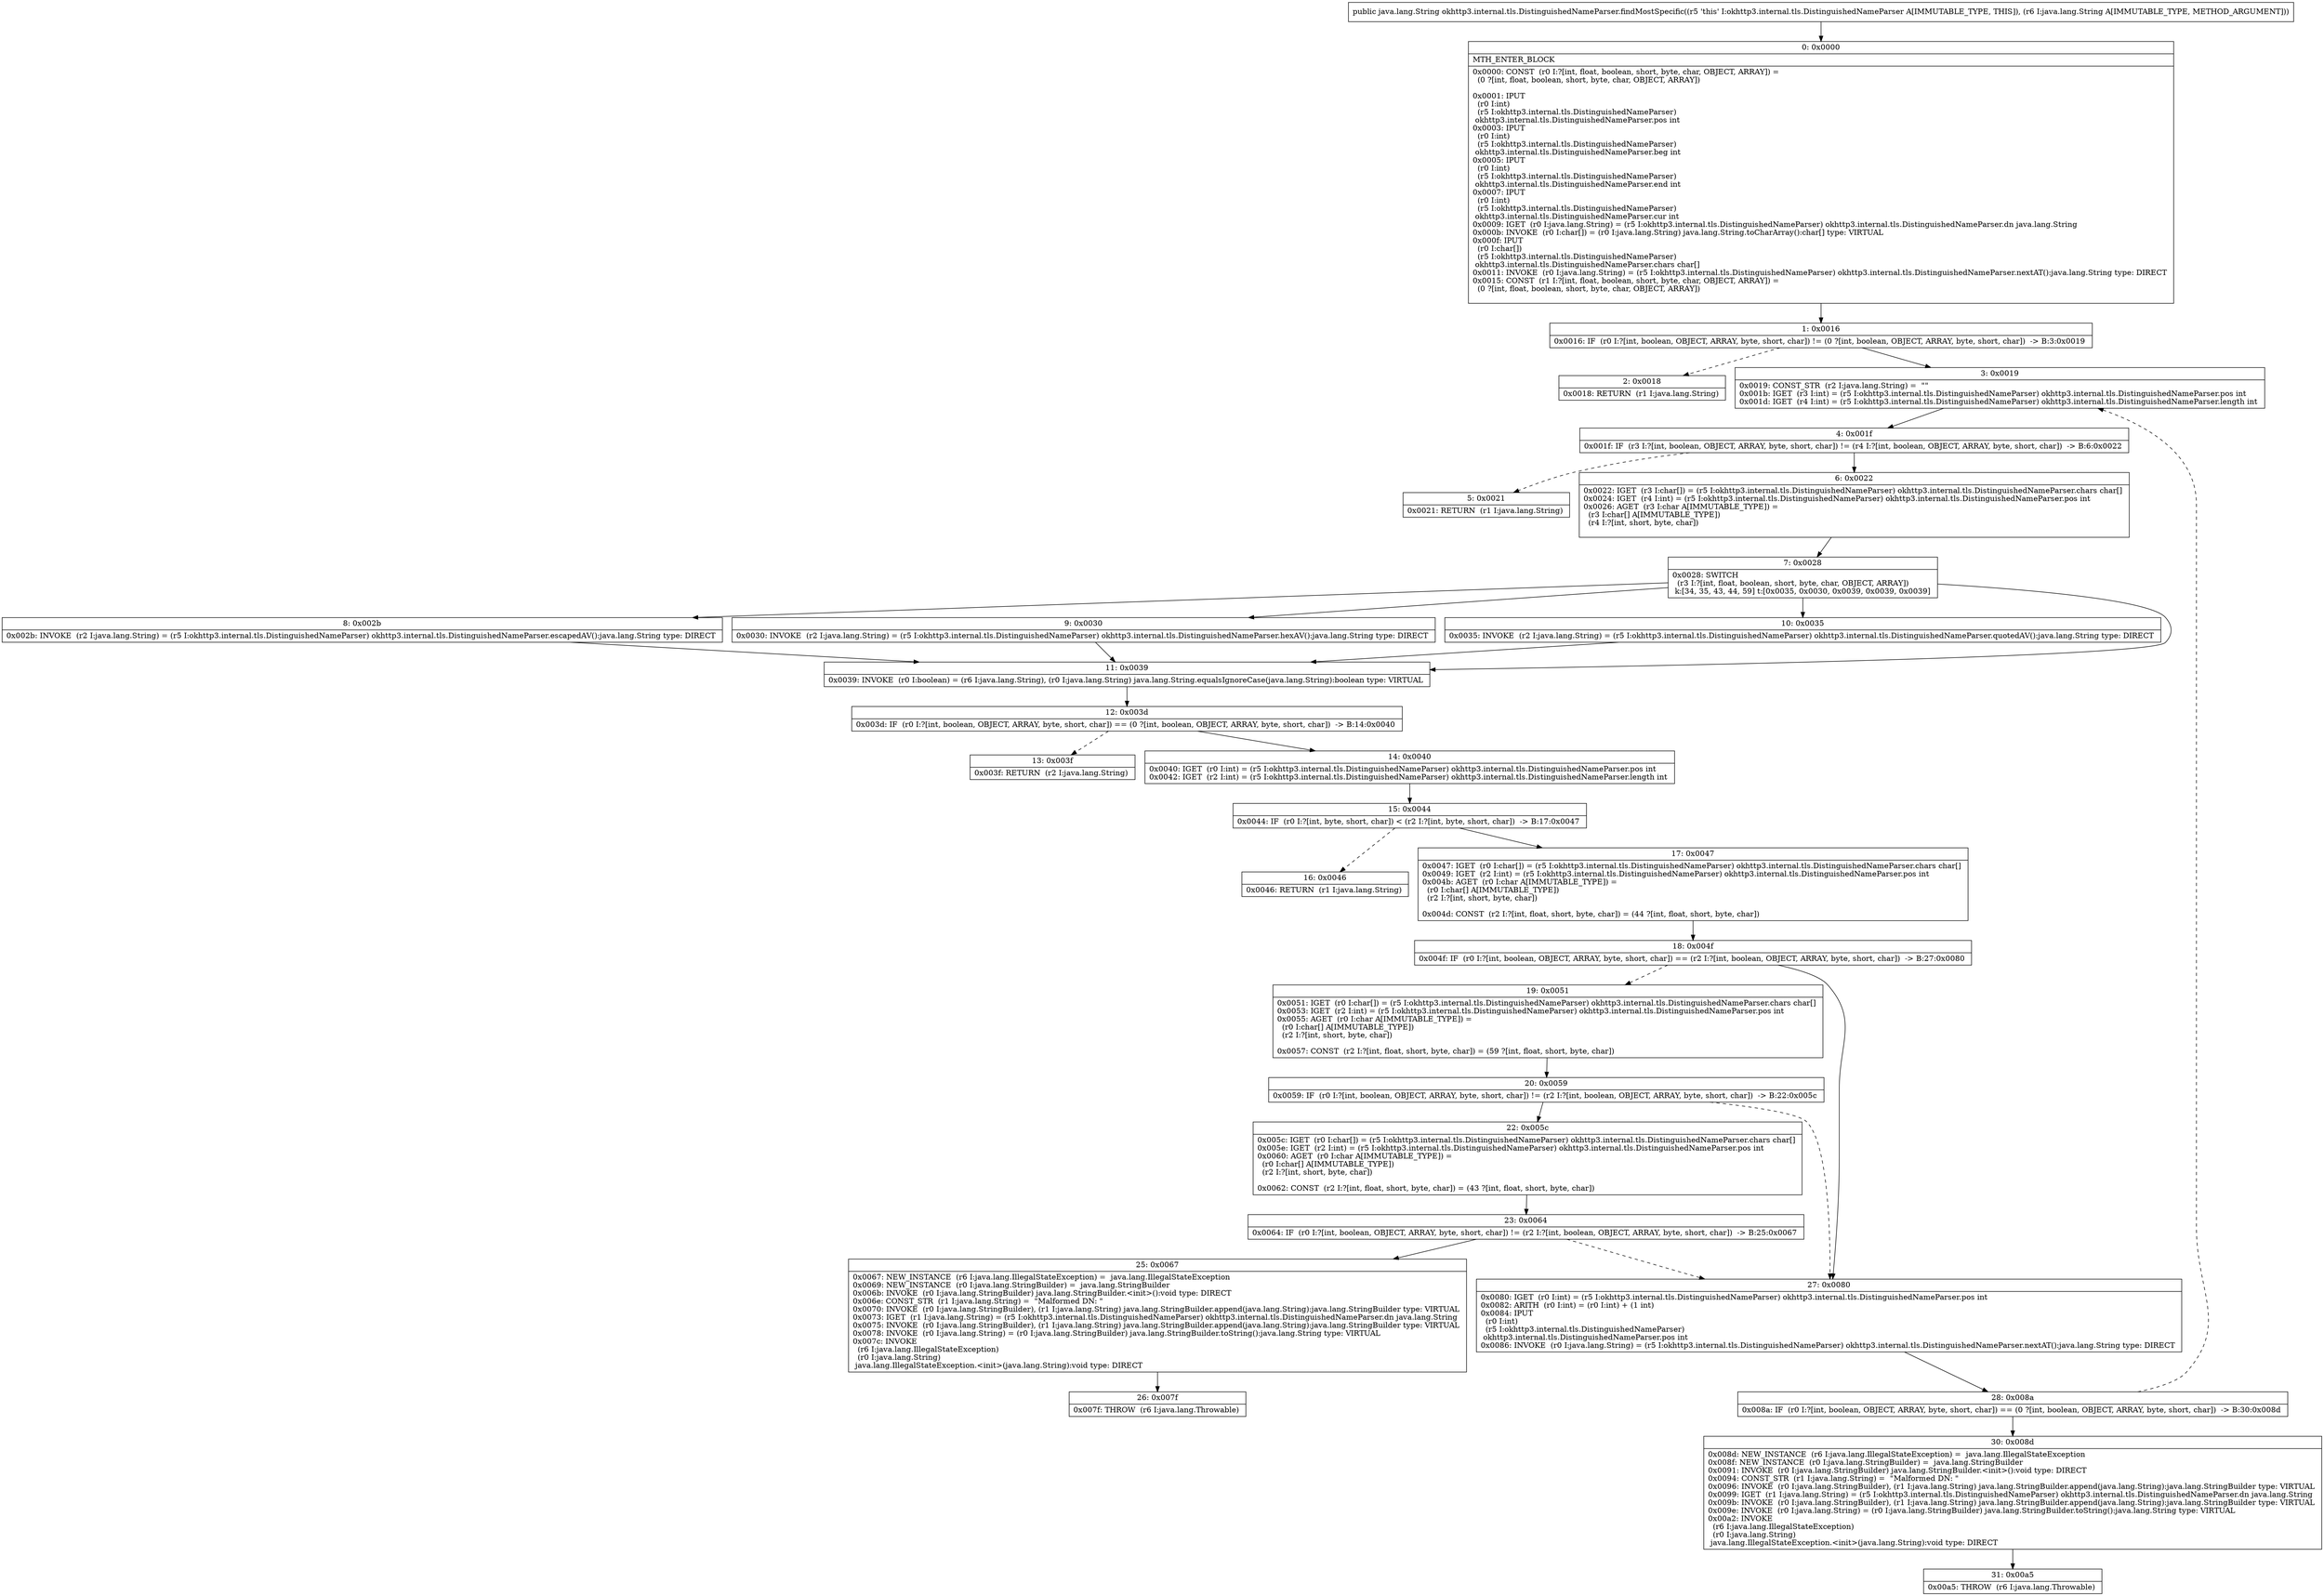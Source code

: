 digraph "CFG forokhttp3.internal.tls.DistinguishedNameParser.findMostSpecific(Ljava\/lang\/String;)Ljava\/lang\/String;" {
Node_0 [shape=record,label="{0\:\ 0x0000|MTH_ENTER_BLOCK\l|0x0000: CONST  (r0 I:?[int, float, boolean, short, byte, char, OBJECT, ARRAY]) = \l  (0 ?[int, float, boolean, short, byte, char, OBJECT, ARRAY])\l \l0x0001: IPUT  \l  (r0 I:int)\l  (r5 I:okhttp3.internal.tls.DistinguishedNameParser)\l okhttp3.internal.tls.DistinguishedNameParser.pos int \l0x0003: IPUT  \l  (r0 I:int)\l  (r5 I:okhttp3.internal.tls.DistinguishedNameParser)\l okhttp3.internal.tls.DistinguishedNameParser.beg int \l0x0005: IPUT  \l  (r0 I:int)\l  (r5 I:okhttp3.internal.tls.DistinguishedNameParser)\l okhttp3.internal.tls.DistinguishedNameParser.end int \l0x0007: IPUT  \l  (r0 I:int)\l  (r5 I:okhttp3.internal.tls.DistinguishedNameParser)\l okhttp3.internal.tls.DistinguishedNameParser.cur int \l0x0009: IGET  (r0 I:java.lang.String) = (r5 I:okhttp3.internal.tls.DistinguishedNameParser) okhttp3.internal.tls.DistinguishedNameParser.dn java.lang.String \l0x000b: INVOKE  (r0 I:char[]) = (r0 I:java.lang.String) java.lang.String.toCharArray():char[] type: VIRTUAL \l0x000f: IPUT  \l  (r0 I:char[])\l  (r5 I:okhttp3.internal.tls.DistinguishedNameParser)\l okhttp3.internal.tls.DistinguishedNameParser.chars char[] \l0x0011: INVOKE  (r0 I:java.lang.String) = (r5 I:okhttp3.internal.tls.DistinguishedNameParser) okhttp3.internal.tls.DistinguishedNameParser.nextAT():java.lang.String type: DIRECT \l0x0015: CONST  (r1 I:?[int, float, boolean, short, byte, char, OBJECT, ARRAY]) = \l  (0 ?[int, float, boolean, short, byte, char, OBJECT, ARRAY])\l \l}"];
Node_1 [shape=record,label="{1\:\ 0x0016|0x0016: IF  (r0 I:?[int, boolean, OBJECT, ARRAY, byte, short, char]) != (0 ?[int, boolean, OBJECT, ARRAY, byte, short, char])  \-\> B:3:0x0019 \l}"];
Node_2 [shape=record,label="{2\:\ 0x0018|0x0018: RETURN  (r1 I:java.lang.String) \l}"];
Node_3 [shape=record,label="{3\:\ 0x0019|0x0019: CONST_STR  (r2 I:java.lang.String) =  \"\" \l0x001b: IGET  (r3 I:int) = (r5 I:okhttp3.internal.tls.DistinguishedNameParser) okhttp3.internal.tls.DistinguishedNameParser.pos int \l0x001d: IGET  (r4 I:int) = (r5 I:okhttp3.internal.tls.DistinguishedNameParser) okhttp3.internal.tls.DistinguishedNameParser.length int \l}"];
Node_4 [shape=record,label="{4\:\ 0x001f|0x001f: IF  (r3 I:?[int, boolean, OBJECT, ARRAY, byte, short, char]) != (r4 I:?[int, boolean, OBJECT, ARRAY, byte, short, char])  \-\> B:6:0x0022 \l}"];
Node_5 [shape=record,label="{5\:\ 0x0021|0x0021: RETURN  (r1 I:java.lang.String) \l}"];
Node_6 [shape=record,label="{6\:\ 0x0022|0x0022: IGET  (r3 I:char[]) = (r5 I:okhttp3.internal.tls.DistinguishedNameParser) okhttp3.internal.tls.DistinguishedNameParser.chars char[] \l0x0024: IGET  (r4 I:int) = (r5 I:okhttp3.internal.tls.DistinguishedNameParser) okhttp3.internal.tls.DistinguishedNameParser.pos int \l0x0026: AGET  (r3 I:char A[IMMUTABLE_TYPE]) = \l  (r3 I:char[] A[IMMUTABLE_TYPE])\l  (r4 I:?[int, short, byte, char])\l \l}"];
Node_7 [shape=record,label="{7\:\ 0x0028|0x0028: SWITCH  \l  (r3 I:?[int, float, boolean, short, byte, char, OBJECT, ARRAY])\l k:[34, 35, 43, 44, 59] t:[0x0035, 0x0030, 0x0039, 0x0039, 0x0039] \l}"];
Node_8 [shape=record,label="{8\:\ 0x002b|0x002b: INVOKE  (r2 I:java.lang.String) = (r5 I:okhttp3.internal.tls.DistinguishedNameParser) okhttp3.internal.tls.DistinguishedNameParser.escapedAV():java.lang.String type: DIRECT \l}"];
Node_9 [shape=record,label="{9\:\ 0x0030|0x0030: INVOKE  (r2 I:java.lang.String) = (r5 I:okhttp3.internal.tls.DistinguishedNameParser) okhttp3.internal.tls.DistinguishedNameParser.hexAV():java.lang.String type: DIRECT \l}"];
Node_10 [shape=record,label="{10\:\ 0x0035|0x0035: INVOKE  (r2 I:java.lang.String) = (r5 I:okhttp3.internal.tls.DistinguishedNameParser) okhttp3.internal.tls.DistinguishedNameParser.quotedAV():java.lang.String type: DIRECT \l}"];
Node_11 [shape=record,label="{11\:\ 0x0039|0x0039: INVOKE  (r0 I:boolean) = (r6 I:java.lang.String), (r0 I:java.lang.String) java.lang.String.equalsIgnoreCase(java.lang.String):boolean type: VIRTUAL \l}"];
Node_12 [shape=record,label="{12\:\ 0x003d|0x003d: IF  (r0 I:?[int, boolean, OBJECT, ARRAY, byte, short, char]) == (0 ?[int, boolean, OBJECT, ARRAY, byte, short, char])  \-\> B:14:0x0040 \l}"];
Node_13 [shape=record,label="{13\:\ 0x003f|0x003f: RETURN  (r2 I:java.lang.String) \l}"];
Node_14 [shape=record,label="{14\:\ 0x0040|0x0040: IGET  (r0 I:int) = (r5 I:okhttp3.internal.tls.DistinguishedNameParser) okhttp3.internal.tls.DistinguishedNameParser.pos int \l0x0042: IGET  (r2 I:int) = (r5 I:okhttp3.internal.tls.DistinguishedNameParser) okhttp3.internal.tls.DistinguishedNameParser.length int \l}"];
Node_15 [shape=record,label="{15\:\ 0x0044|0x0044: IF  (r0 I:?[int, byte, short, char]) \< (r2 I:?[int, byte, short, char])  \-\> B:17:0x0047 \l}"];
Node_16 [shape=record,label="{16\:\ 0x0046|0x0046: RETURN  (r1 I:java.lang.String) \l}"];
Node_17 [shape=record,label="{17\:\ 0x0047|0x0047: IGET  (r0 I:char[]) = (r5 I:okhttp3.internal.tls.DistinguishedNameParser) okhttp3.internal.tls.DistinguishedNameParser.chars char[] \l0x0049: IGET  (r2 I:int) = (r5 I:okhttp3.internal.tls.DistinguishedNameParser) okhttp3.internal.tls.DistinguishedNameParser.pos int \l0x004b: AGET  (r0 I:char A[IMMUTABLE_TYPE]) = \l  (r0 I:char[] A[IMMUTABLE_TYPE])\l  (r2 I:?[int, short, byte, char])\l \l0x004d: CONST  (r2 I:?[int, float, short, byte, char]) = (44 ?[int, float, short, byte, char]) \l}"];
Node_18 [shape=record,label="{18\:\ 0x004f|0x004f: IF  (r0 I:?[int, boolean, OBJECT, ARRAY, byte, short, char]) == (r2 I:?[int, boolean, OBJECT, ARRAY, byte, short, char])  \-\> B:27:0x0080 \l}"];
Node_19 [shape=record,label="{19\:\ 0x0051|0x0051: IGET  (r0 I:char[]) = (r5 I:okhttp3.internal.tls.DistinguishedNameParser) okhttp3.internal.tls.DistinguishedNameParser.chars char[] \l0x0053: IGET  (r2 I:int) = (r5 I:okhttp3.internal.tls.DistinguishedNameParser) okhttp3.internal.tls.DistinguishedNameParser.pos int \l0x0055: AGET  (r0 I:char A[IMMUTABLE_TYPE]) = \l  (r0 I:char[] A[IMMUTABLE_TYPE])\l  (r2 I:?[int, short, byte, char])\l \l0x0057: CONST  (r2 I:?[int, float, short, byte, char]) = (59 ?[int, float, short, byte, char]) \l}"];
Node_20 [shape=record,label="{20\:\ 0x0059|0x0059: IF  (r0 I:?[int, boolean, OBJECT, ARRAY, byte, short, char]) != (r2 I:?[int, boolean, OBJECT, ARRAY, byte, short, char])  \-\> B:22:0x005c \l}"];
Node_22 [shape=record,label="{22\:\ 0x005c|0x005c: IGET  (r0 I:char[]) = (r5 I:okhttp3.internal.tls.DistinguishedNameParser) okhttp3.internal.tls.DistinguishedNameParser.chars char[] \l0x005e: IGET  (r2 I:int) = (r5 I:okhttp3.internal.tls.DistinguishedNameParser) okhttp3.internal.tls.DistinguishedNameParser.pos int \l0x0060: AGET  (r0 I:char A[IMMUTABLE_TYPE]) = \l  (r0 I:char[] A[IMMUTABLE_TYPE])\l  (r2 I:?[int, short, byte, char])\l \l0x0062: CONST  (r2 I:?[int, float, short, byte, char]) = (43 ?[int, float, short, byte, char]) \l}"];
Node_23 [shape=record,label="{23\:\ 0x0064|0x0064: IF  (r0 I:?[int, boolean, OBJECT, ARRAY, byte, short, char]) != (r2 I:?[int, boolean, OBJECT, ARRAY, byte, short, char])  \-\> B:25:0x0067 \l}"];
Node_25 [shape=record,label="{25\:\ 0x0067|0x0067: NEW_INSTANCE  (r6 I:java.lang.IllegalStateException) =  java.lang.IllegalStateException \l0x0069: NEW_INSTANCE  (r0 I:java.lang.StringBuilder) =  java.lang.StringBuilder \l0x006b: INVOKE  (r0 I:java.lang.StringBuilder) java.lang.StringBuilder.\<init\>():void type: DIRECT \l0x006e: CONST_STR  (r1 I:java.lang.String) =  \"Malformed DN: \" \l0x0070: INVOKE  (r0 I:java.lang.StringBuilder), (r1 I:java.lang.String) java.lang.StringBuilder.append(java.lang.String):java.lang.StringBuilder type: VIRTUAL \l0x0073: IGET  (r1 I:java.lang.String) = (r5 I:okhttp3.internal.tls.DistinguishedNameParser) okhttp3.internal.tls.DistinguishedNameParser.dn java.lang.String \l0x0075: INVOKE  (r0 I:java.lang.StringBuilder), (r1 I:java.lang.String) java.lang.StringBuilder.append(java.lang.String):java.lang.StringBuilder type: VIRTUAL \l0x0078: INVOKE  (r0 I:java.lang.String) = (r0 I:java.lang.StringBuilder) java.lang.StringBuilder.toString():java.lang.String type: VIRTUAL \l0x007c: INVOKE  \l  (r6 I:java.lang.IllegalStateException)\l  (r0 I:java.lang.String)\l java.lang.IllegalStateException.\<init\>(java.lang.String):void type: DIRECT \l}"];
Node_26 [shape=record,label="{26\:\ 0x007f|0x007f: THROW  (r6 I:java.lang.Throwable) \l}"];
Node_27 [shape=record,label="{27\:\ 0x0080|0x0080: IGET  (r0 I:int) = (r5 I:okhttp3.internal.tls.DistinguishedNameParser) okhttp3.internal.tls.DistinguishedNameParser.pos int \l0x0082: ARITH  (r0 I:int) = (r0 I:int) + (1 int) \l0x0084: IPUT  \l  (r0 I:int)\l  (r5 I:okhttp3.internal.tls.DistinguishedNameParser)\l okhttp3.internal.tls.DistinguishedNameParser.pos int \l0x0086: INVOKE  (r0 I:java.lang.String) = (r5 I:okhttp3.internal.tls.DistinguishedNameParser) okhttp3.internal.tls.DistinguishedNameParser.nextAT():java.lang.String type: DIRECT \l}"];
Node_28 [shape=record,label="{28\:\ 0x008a|0x008a: IF  (r0 I:?[int, boolean, OBJECT, ARRAY, byte, short, char]) == (0 ?[int, boolean, OBJECT, ARRAY, byte, short, char])  \-\> B:30:0x008d \l}"];
Node_30 [shape=record,label="{30\:\ 0x008d|0x008d: NEW_INSTANCE  (r6 I:java.lang.IllegalStateException) =  java.lang.IllegalStateException \l0x008f: NEW_INSTANCE  (r0 I:java.lang.StringBuilder) =  java.lang.StringBuilder \l0x0091: INVOKE  (r0 I:java.lang.StringBuilder) java.lang.StringBuilder.\<init\>():void type: DIRECT \l0x0094: CONST_STR  (r1 I:java.lang.String) =  \"Malformed DN: \" \l0x0096: INVOKE  (r0 I:java.lang.StringBuilder), (r1 I:java.lang.String) java.lang.StringBuilder.append(java.lang.String):java.lang.StringBuilder type: VIRTUAL \l0x0099: IGET  (r1 I:java.lang.String) = (r5 I:okhttp3.internal.tls.DistinguishedNameParser) okhttp3.internal.tls.DistinguishedNameParser.dn java.lang.String \l0x009b: INVOKE  (r0 I:java.lang.StringBuilder), (r1 I:java.lang.String) java.lang.StringBuilder.append(java.lang.String):java.lang.StringBuilder type: VIRTUAL \l0x009e: INVOKE  (r0 I:java.lang.String) = (r0 I:java.lang.StringBuilder) java.lang.StringBuilder.toString():java.lang.String type: VIRTUAL \l0x00a2: INVOKE  \l  (r6 I:java.lang.IllegalStateException)\l  (r0 I:java.lang.String)\l java.lang.IllegalStateException.\<init\>(java.lang.String):void type: DIRECT \l}"];
Node_31 [shape=record,label="{31\:\ 0x00a5|0x00a5: THROW  (r6 I:java.lang.Throwable) \l}"];
MethodNode[shape=record,label="{public java.lang.String okhttp3.internal.tls.DistinguishedNameParser.findMostSpecific((r5 'this' I:okhttp3.internal.tls.DistinguishedNameParser A[IMMUTABLE_TYPE, THIS]), (r6 I:java.lang.String A[IMMUTABLE_TYPE, METHOD_ARGUMENT])) }"];
MethodNode -> Node_0;
Node_0 -> Node_1;
Node_1 -> Node_2[style=dashed];
Node_1 -> Node_3;
Node_3 -> Node_4;
Node_4 -> Node_5[style=dashed];
Node_4 -> Node_6;
Node_6 -> Node_7;
Node_7 -> Node_8;
Node_7 -> Node_9;
Node_7 -> Node_10;
Node_7 -> Node_11;
Node_8 -> Node_11;
Node_9 -> Node_11;
Node_10 -> Node_11;
Node_11 -> Node_12;
Node_12 -> Node_13[style=dashed];
Node_12 -> Node_14;
Node_14 -> Node_15;
Node_15 -> Node_16[style=dashed];
Node_15 -> Node_17;
Node_17 -> Node_18;
Node_18 -> Node_19[style=dashed];
Node_18 -> Node_27;
Node_19 -> Node_20;
Node_20 -> Node_22;
Node_20 -> Node_27[style=dashed];
Node_22 -> Node_23;
Node_23 -> Node_25;
Node_23 -> Node_27[style=dashed];
Node_25 -> Node_26;
Node_27 -> Node_28;
Node_28 -> Node_30;
Node_28 -> Node_3[style=dashed];
Node_30 -> Node_31;
}


